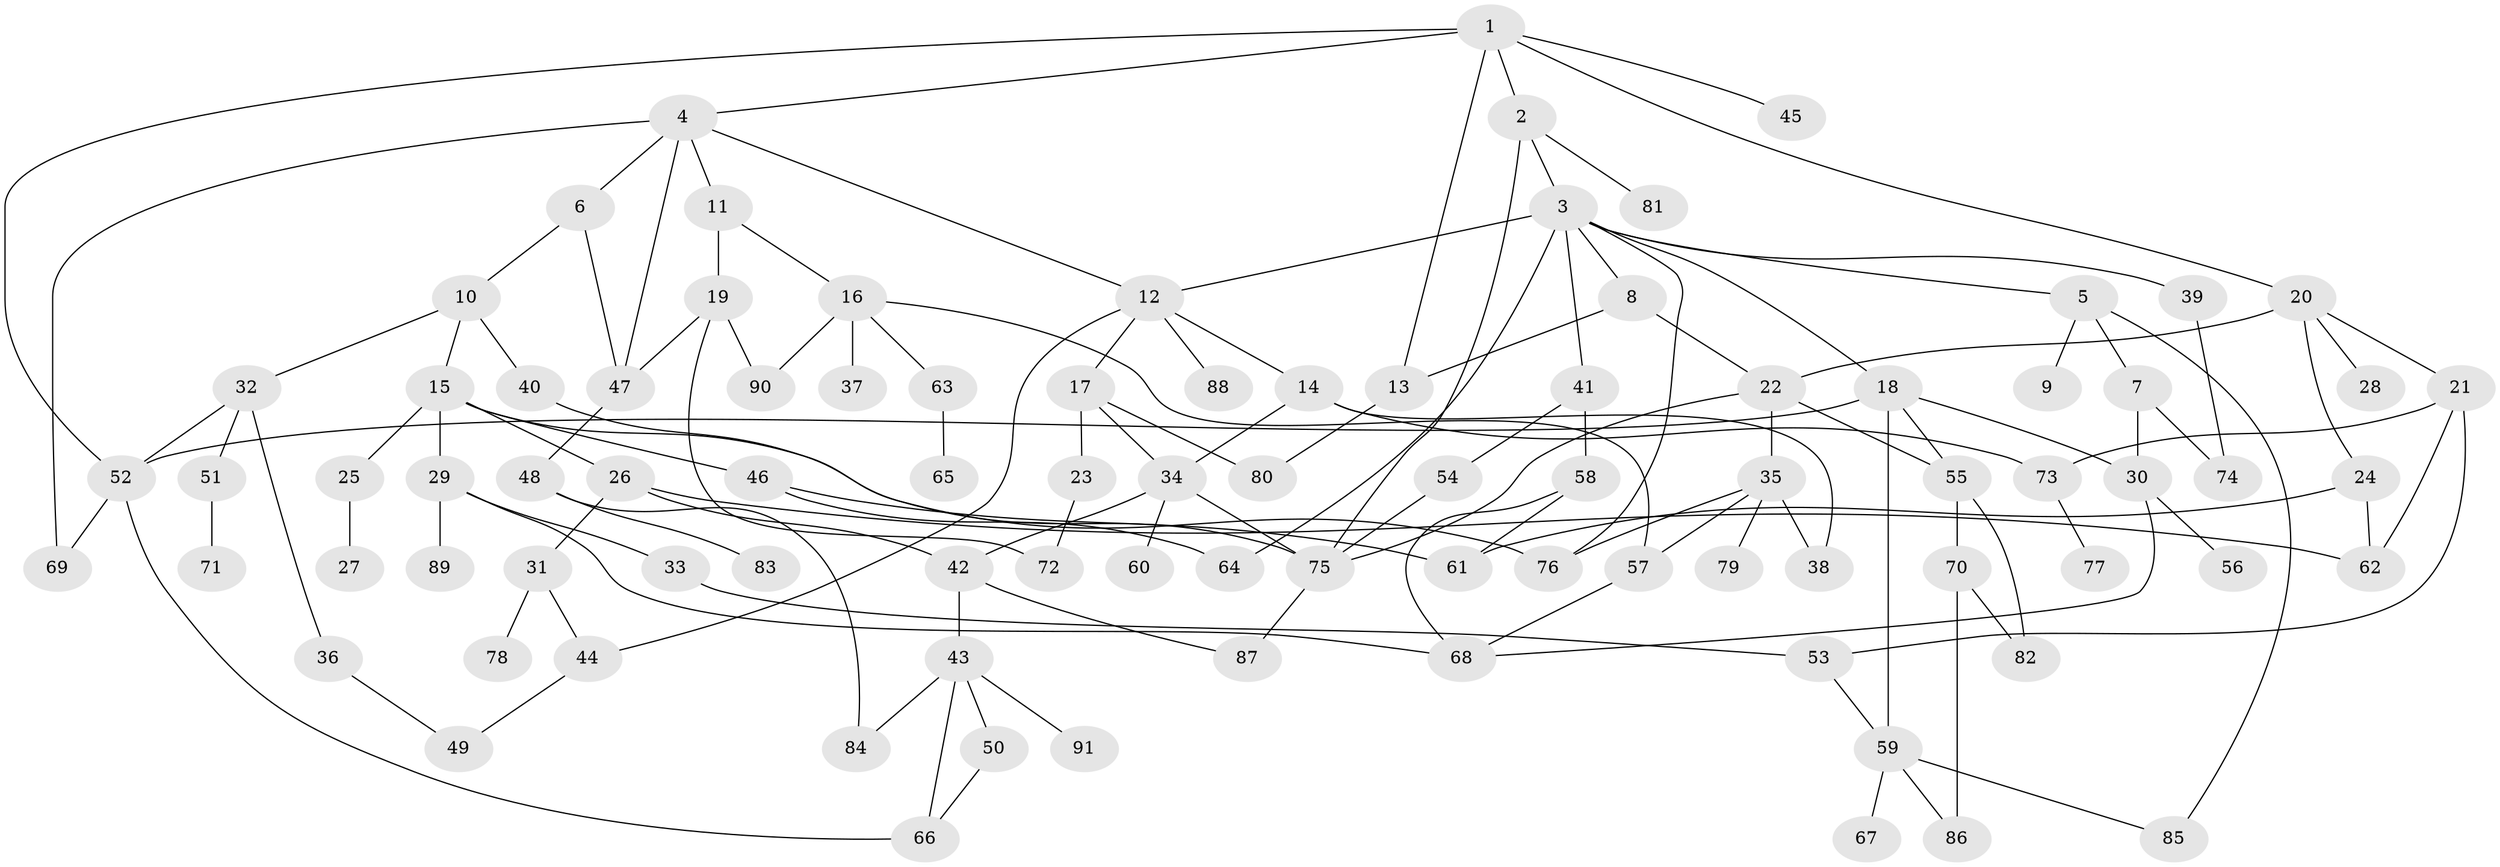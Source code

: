 // Generated by graph-tools (version 1.1) at 2025/25/03/09/25 03:25:26]
// undirected, 91 vertices, 134 edges
graph export_dot {
graph [start="1"]
  node [color=gray90,style=filled];
  1;
  2;
  3;
  4;
  5;
  6;
  7;
  8;
  9;
  10;
  11;
  12;
  13;
  14;
  15;
  16;
  17;
  18;
  19;
  20;
  21;
  22;
  23;
  24;
  25;
  26;
  27;
  28;
  29;
  30;
  31;
  32;
  33;
  34;
  35;
  36;
  37;
  38;
  39;
  40;
  41;
  42;
  43;
  44;
  45;
  46;
  47;
  48;
  49;
  50;
  51;
  52;
  53;
  54;
  55;
  56;
  57;
  58;
  59;
  60;
  61;
  62;
  63;
  64;
  65;
  66;
  67;
  68;
  69;
  70;
  71;
  72;
  73;
  74;
  75;
  76;
  77;
  78;
  79;
  80;
  81;
  82;
  83;
  84;
  85;
  86;
  87;
  88;
  89;
  90;
  91;
  1 -- 2;
  1 -- 4;
  1 -- 20;
  1 -- 45;
  1 -- 52;
  1 -- 13;
  2 -- 3;
  2 -- 81;
  2 -- 75;
  3 -- 5;
  3 -- 8;
  3 -- 12;
  3 -- 18;
  3 -- 39;
  3 -- 41;
  3 -- 76;
  3 -- 64;
  4 -- 6;
  4 -- 11;
  4 -- 47;
  4 -- 12;
  4 -- 69;
  5 -- 7;
  5 -- 9;
  5 -- 85;
  6 -- 10;
  6 -- 47;
  7 -- 74;
  7 -- 30;
  8 -- 13;
  8 -- 22;
  10 -- 15;
  10 -- 32;
  10 -- 40;
  11 -- 16;
  11 -- 19;
  12 -- 14;
  12 -- 17;
  12 -- 44;
  12 -- 88;
  13 -- 80;
  14 -- 38;
  14 -- 73;
  14 -- 34;
  15 -- 25;
  15 -- 26;
  15 -- 29;
  15 -- 46;
  15 -- 76;
  16 -- 37;
  16 -- 57;
  16 -- 63;
  16 -- 90;
  17 -- 23;
  17 -- 34;
  17 -- 80;
  18 -- 30;
  18 -- 55;
  18 -- 59;
  18 -- 52;
  19 -- 72;
  19 -- 90;
  19 -- 47;
  20 -- 21;
  20 -- 22;
  20 -- 24;
  20 -- 28;
  21 -- 73;
  21 -- 62;
  21 -- 53;
  22 -- 35;
  22 -- 55;
  22 -- 75;
  23 -- 72;
  24 -- 61;
  24 -- 62;
  25 -- 27;
  26 -- 31;
  26 -- 42;
  26 -- 62;
  29 -- 33;
  29 -- 68;
  29 -- 89;
  30 -- 56;
  30 -- 68;
  31 -- 78;
  31 -- 44;
  32 -- 36;
  32 -- 51;
  32 -- 52;
  33 -- 53;
  34 -- 60;
  34 -- 42;
  34 -- 75;
  35 -- 79;
  35 -- 76;
  35 -- 57;
  35 -- 38;
  36 -- 49;
  39 -- 74;
  40 -- 75;
  41 -- 54;
  41 -- 58;
  42 -- 43;
  42 -- 87;
  43 -- 50;
  43 -- 66;
  43 -- 84;
  43 -- 91;
  44 -- 49;
  46 -- 61;
  46 -- 64;
  47 -- 48;
  48 -- 83;
  48 -- 84;
  50 -- 66;
  51 -- 71;
  52 -- 69;
  52 -- 66;
  53 -- 59;
  54 -- 75;
  55 -- 70;
  55 -- 82;
  57 -- 68;
  58 -- 61;
  58 -- 68;
  59 -- 67;
  59 -- 85;
  59 -- 86;
  63 -- 65;
  70 -- 86;
  70 -- 82;
  73 -- 77;
  75 -- 87;
}
